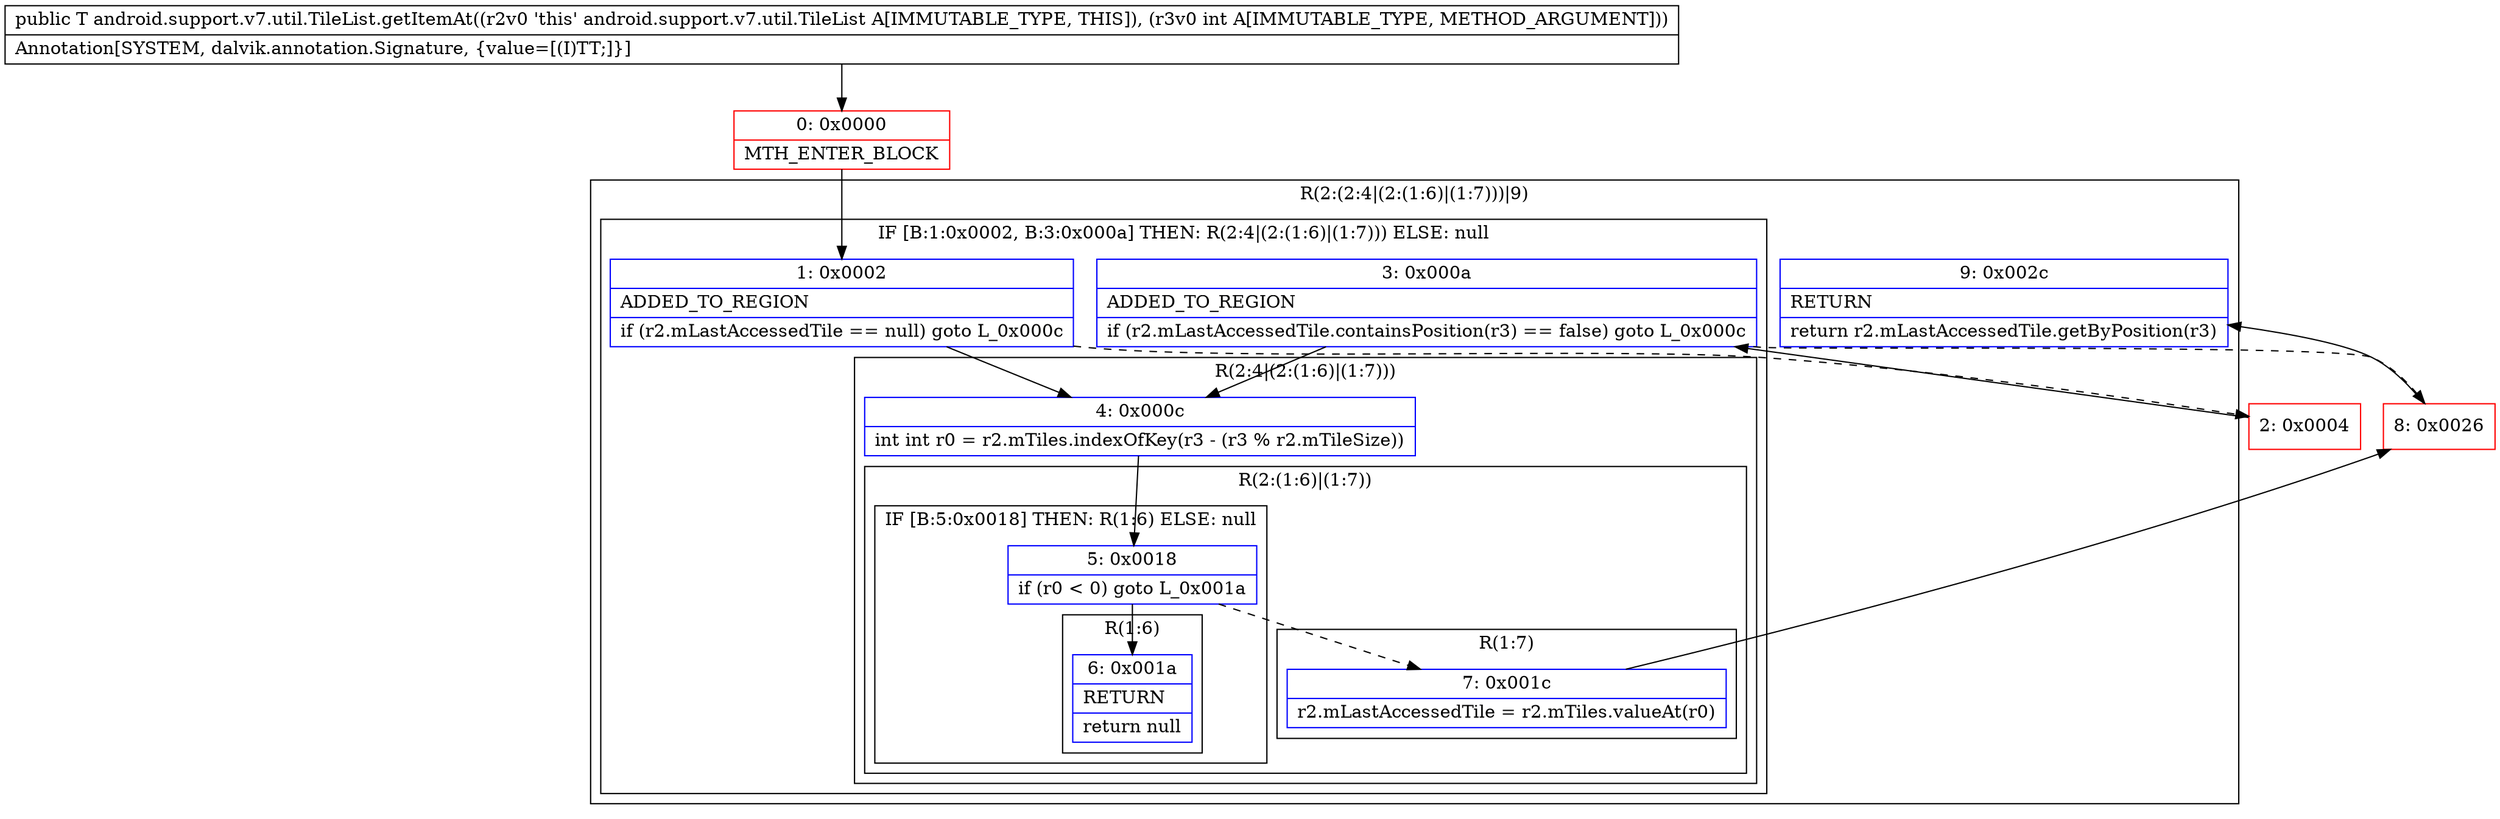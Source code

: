 digraph "CFG forandroid.support.v7.util.TileList.getItemAt(I)Ljava\/lang\/Object;" {
subgraph cluster_Region_1899133390 {
label = "R(2:(2:4|(2:(1:6)|(1:7)))|9)";
node [shape=record,color=blue];
subgraph cluster_IfRegion_834945452 {
label = "IF [B:1:0x0002, B:3:0x000a] THEN: R(2:4|(2:(1:6)|(1:7))) ELSE: null";
node [shape=record,color=blue];
Node_1 [shape=record,label="{1\:\ 0x0002|ADDED_TO_REGION\l|if (r2.mLastAccessedTile == null) goto L_0x000c\l}"];
Node_3 [shape=record,label="{3\:\ 0x000a|ADDED_TO_REGION\l|if (r2.mLastAccessedTile.containsPosition(r3) == false) goto L_0x000c\l}"];
subgraph cluster_Region_1816201735 {
label = "R(2:4|(2:(1:6)|(1:7)))";
node [shape=record,color=blue];
Node_4 [shape=record,label="{4\:\ 0x000c|int int r0 = r2.mTiles.indexOfKey(r3 \- (r3 % r2.mTileSize))\l}"];
subgraph cluster_Region_1632193389 {
label = "R(2:(1:6)|(1:7))";
node [shape=record,color=blue];
subgraph cluster_IfRegion_758527012 {
label = "IF [B:5:0x0018] THEN: R(1:6) ELSE: null";
node [shape=record,color=blue];
Node_5 [shape=record,label="{5\:\ 0x0018|if (r0 \< 0) goto L_0x001a\l}"];
subgraph cluster_Region_996464219 {
label = "R(1:6)";
node [shape=record,color=blue];
Node_6 [shape=record,label="{6\:\ 0x001a|RETURN\l|return null\l}"];
}
}
subgraph cluster_Region_486316341 {
label = "R(1:7)";
node [shape=record,color=blue];
Node_7 [shape=record,label="{7\:\ 0x001c|r2.mLastAccessedTile = r2.mTiles.valueAt(r0)\l}"];
}
}
}
}
Node_9 [shape=record,label="{9\:\ 0x002c|RETURN\l|return r2.mLastAccessedTile.getByPosition(r3)\l}"];
}
Node_0 [shape=record,color=red,label="{0\:\ 0x0000|MTH_ENTER_BLOCK\l}"];
Node_2 [shape=record,color=red,label="{2\:\ 0x0004}"];
Node_8 [shape=record,color=red,label="{8\:\ 0x0026}"];
MethodNode[shape=record,label="{public T android.support.v7.util.TileList.getItemAt((r2v0 'this' android.support.v7.util.TileList A[IMMUTABLE_TYPE, THIS]), (r3v0 int A[IMMUTABLE_TYPE, METHOD_ARGUMENT]))  | Annotation[SYSTEM, dalvik.annotation.Signature, \{value=[(I)TT;]\}]\l}"];
MethodNode -> Node_0;
Node_1 -> Node_2[style=dashed];
Node_1 -> Node_4;
Node_3 -> Node_4;
Node_3 -> Node_8[style=dashed];
Node_4 -> Node_5;
Node_5 -> Node_6;
Node_5 -> Node_7[style=dashed];
Node_7 -> Node_8;
Node_0 -> Node_1;
Node_2 -> Node_3;
Node_8 -> Node_9;
}

